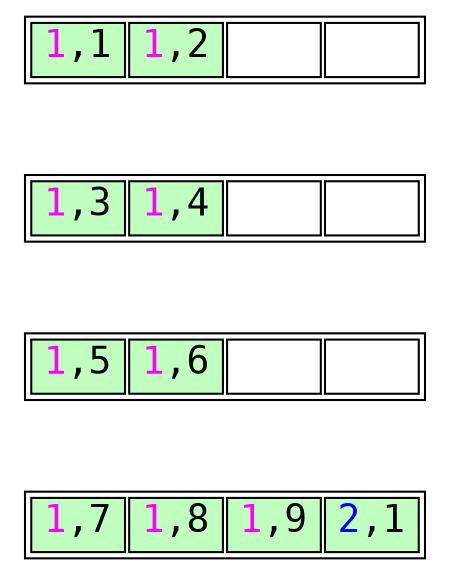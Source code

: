 // Example B-Tree graph
//
// Breadth-first order
//
// Start from root, go left to right
//
// Workflow:
//
// $ dot -T svg btree.dot -o btree.svg;

digraph nbtree {
graph [fontname = "monospace"];
node [shape = none,height=.1,fontname = "monospace",fontsize=18];
// Level 0 (leaf level)
leafnode_2[ label=<<table width="180">
                    <tr>
                        <td bgcolor='darkseagreen1' port="t2" width="45"><font color="magenta">1</font>,1</td>
                        <td bgcolor='darkseagreen1' port="t3" width="45"><font color="magenta">1</font>,2</td>
                        <td bgcolor='white' port="t3" width="45"></td>
                        <td bgcolor='white' port="t3" width="45"></td>
                    </tr>
                </table>
               >
        ];
edge[style=invis];
"leafnode_2" -> "leafnode_3"
leafnode_3[ label=<<table width="180">
                    <tr>
                        <td bgcolor='darkseagreen1' port="t4" width="45"><font color="magenta">1</font>,3</td>
                        <td bgcolor='darkseagreen1' port="t4" width="45"><font color="magenta">1</font>,4</td>
                        <td bgcolor='white' port="t3" width="45"></td>
                        <td bgcolor='white' port="t3" width="45"></td>
                    </tr>
                </table>
               >
        ];
edge[style=invis];
"leafnode_3" -> "leafnode_4"
leafnode_4[ label=<<table width="180">
                    <tr>
                        <td bgcolor='darkseagreen1' port="t4" width="45"><font color="magenta">1</font>,5</td>
                        <td bgcolor='darkseagreen1' port="t4" width="45"><font color="magenta">1</font>,6</td>
                        <td bgcolor='white' port="t3" width="45"></td>
                        <td bgcolor='white' port="t3" width="45"></td>
                    </tr>
                </table>
               >
        ];
edge[style=invis];
"leafnode_4" -> "leafnode_5"
leafnode_5[ label=<<table width="180">
                    <tr>
                        <td bgcolor='darkseagreen1' port="t4" width="45"><font color="magenta">1</font>,7</td>
                        <td bgcolor='darkseagreen1' port="t4" width="45"><font color="magenta">1</font>,8</td>
                        <td bgcolor='darkseagreen1' port="t4" width="45"><font color="magenta">1</font>,9</td>
                        <td bgcolor='darkseagreen1' port="t4" width="45"><font color="blue">2</font>,1</td>
                    </tr>
                </table>
               >
        ];
//Force alignment from root to internal to leaf levels:
//edge[style=invis];
//"rootnode":d1 -> "leafnode_2":t2
}
